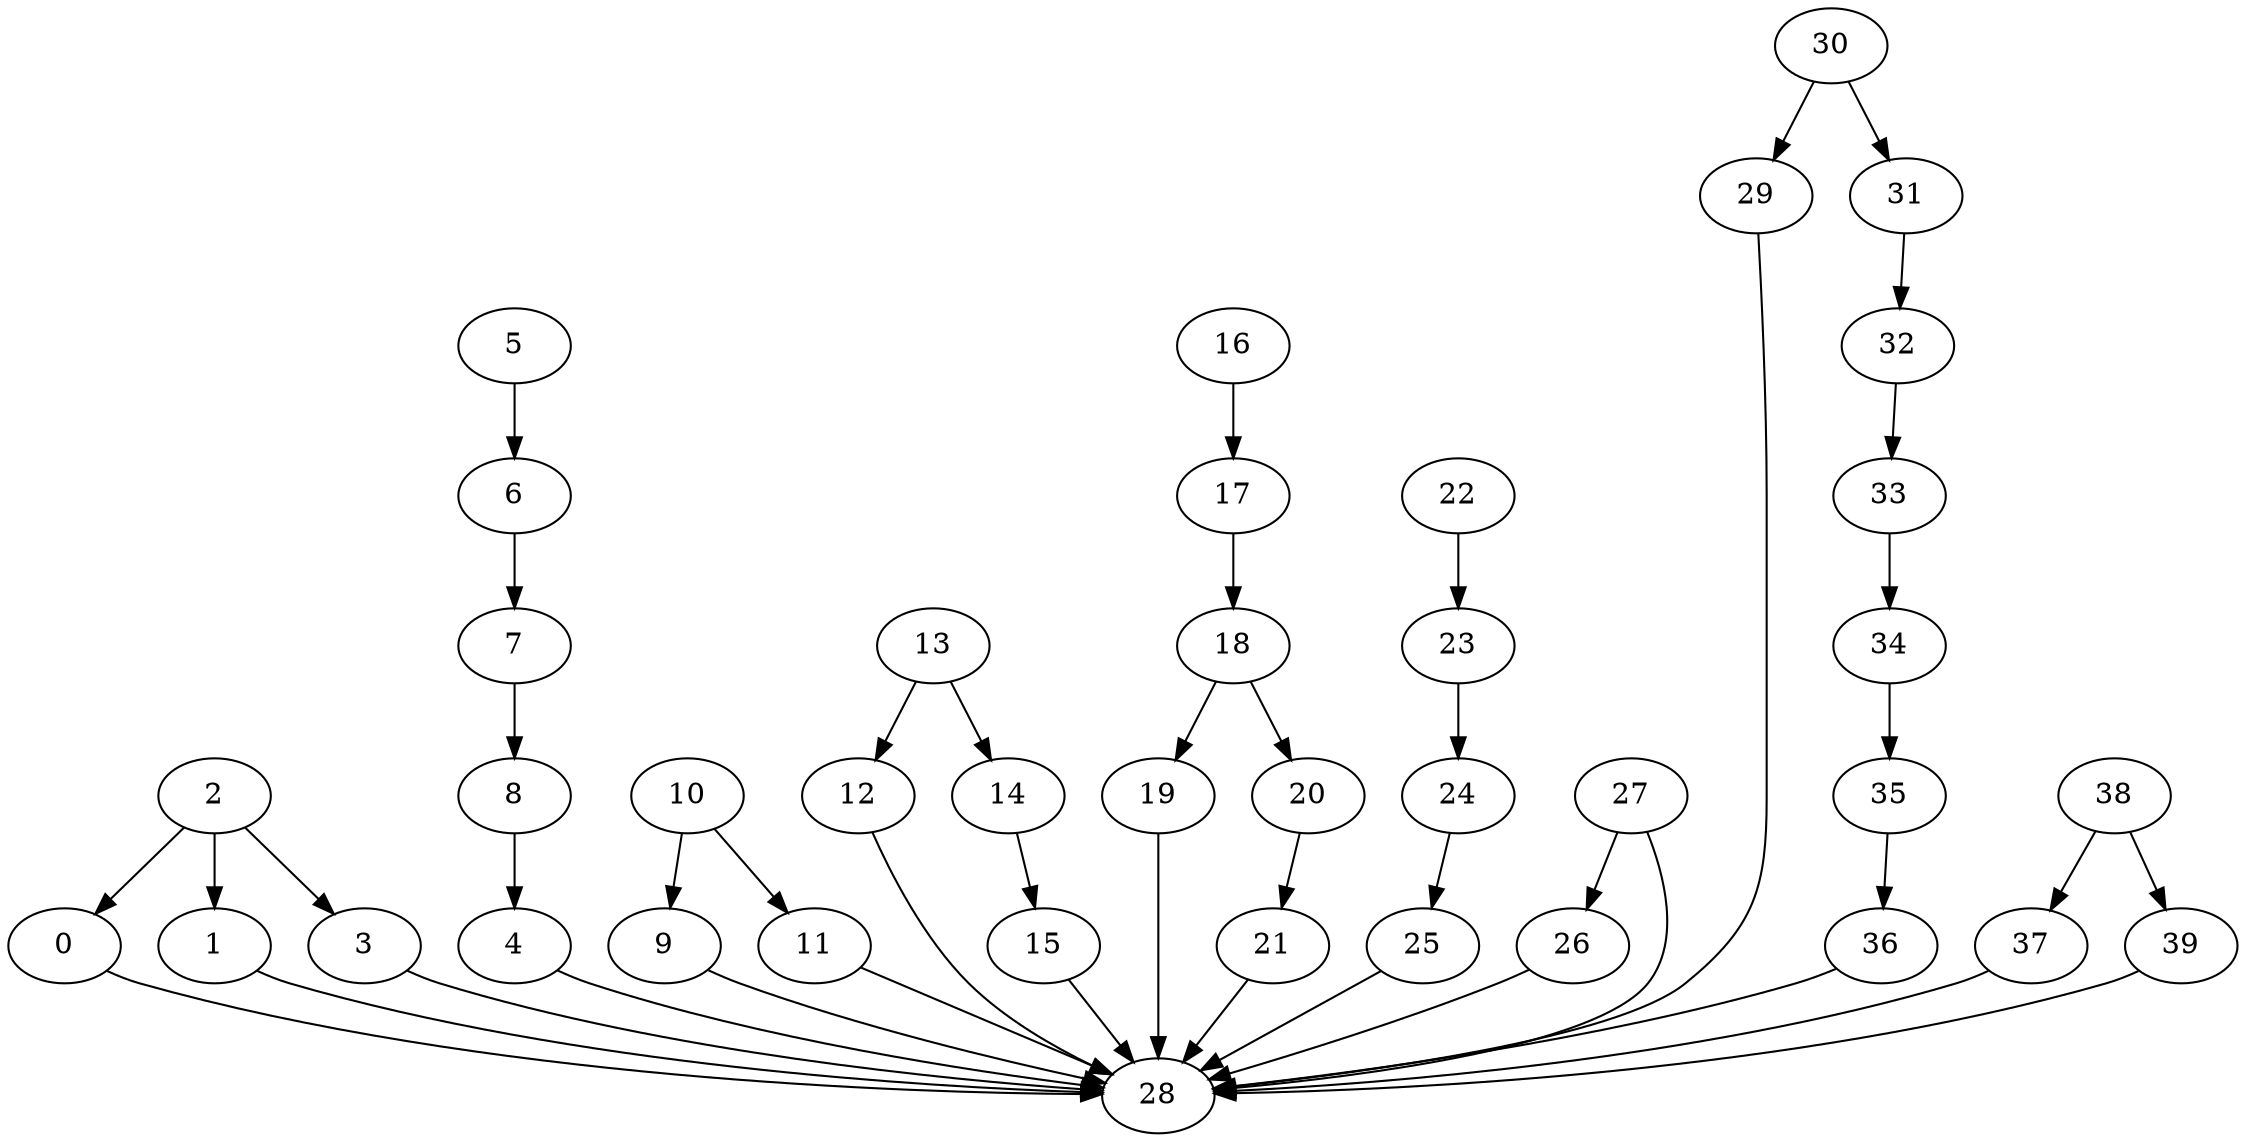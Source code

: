 strict digraph  {
0 [exec=100];
1 [exec=155];
2 [exec=187];
3 [exec=188];
4 [exec=135];
5 [exec=73];
6 [exec=142];
7 [exec=154];
8 [exec=114];
9 [exec=74];
10 [exec=61];
11 [exec=200];
12 [exec=127];
13 [exec=141];
14 [exec=200];
15 [exec=80];
16 [exec=129];
17 [exec=100];
18 [exec=147];
19 [exec=173];
20 [exec=107];
21 [exec=85];
22 [exec=54];
23 [exec=135];
24 [exec=192];
25 [exec=128];
26 [exec=151];
27 [exec=74];
28 [exec=162];
29 [exec=170];
30 [exec=127];
31 [exec=154];
32 [exec=71];
33 [exec=114];
34 [exec=200];
35 [exec=142];
36 [exec=98];
37 [exec=144];
38 [exec=142];
39 [exec=177];
0 -> 28  [comm=7];
1 -> 28  [comm=14];
2 -> 3  [comm=16];
2 -> 0  [comm=14];
2 -> 1  [comm=16];
3 -> 28  [comm=6];
4 -> 28  [comm=7];
5 -> 6  [comm=13];
6 -> 7  [comm=13];
7 -> 8  [comm=13];
8 -> 4  [comm=20];
9 -> 28  [comm=18];
10 -> 11  [comm=19];
10 -> 9  [comm=16];
11 -> 28  [comm=6];
12 -> 28  [comm=7];
13 -> 14  [comm=12];
13 -> 12  [comm=12];
14 -> 15  [comm=6];
15 -> 28  [comm=10];
16 -> 17  [comm=15];
17 -> 18  [comm=16];
18 -> 19  [comm=6];
18 -> 20  [comm=6];
19 -> 28  [comm=11];
20 -> 21  [comm=18];
21 -> 28  [comm=15];
22 -> 23  [comm=7];
23 -> 24  [comm=10];
24 -> 25  [comm=8];
25 -> 28  [comm=17];
26 -> 28  [comm=9];
27 -> 28  [comm=19];
27 -> 26  [comm=20];
29 -> 28  [comm=7];
30 -> 31  [comm=9];
30 -> 29  [comm=7];
31 -> 32  [comm=16];
32 -> 33  [comm=5];
33 -> 34  [comm=10];
34 -> 35  [comm=9];
35 -> 36  [comm=10];
36 -> 28  [comm=14];
37 -> 28  [comm=9];
38 -> 39  [comm=17];
38 -> 37  [comm=12];
39 -> 28  [comm=12];
}
